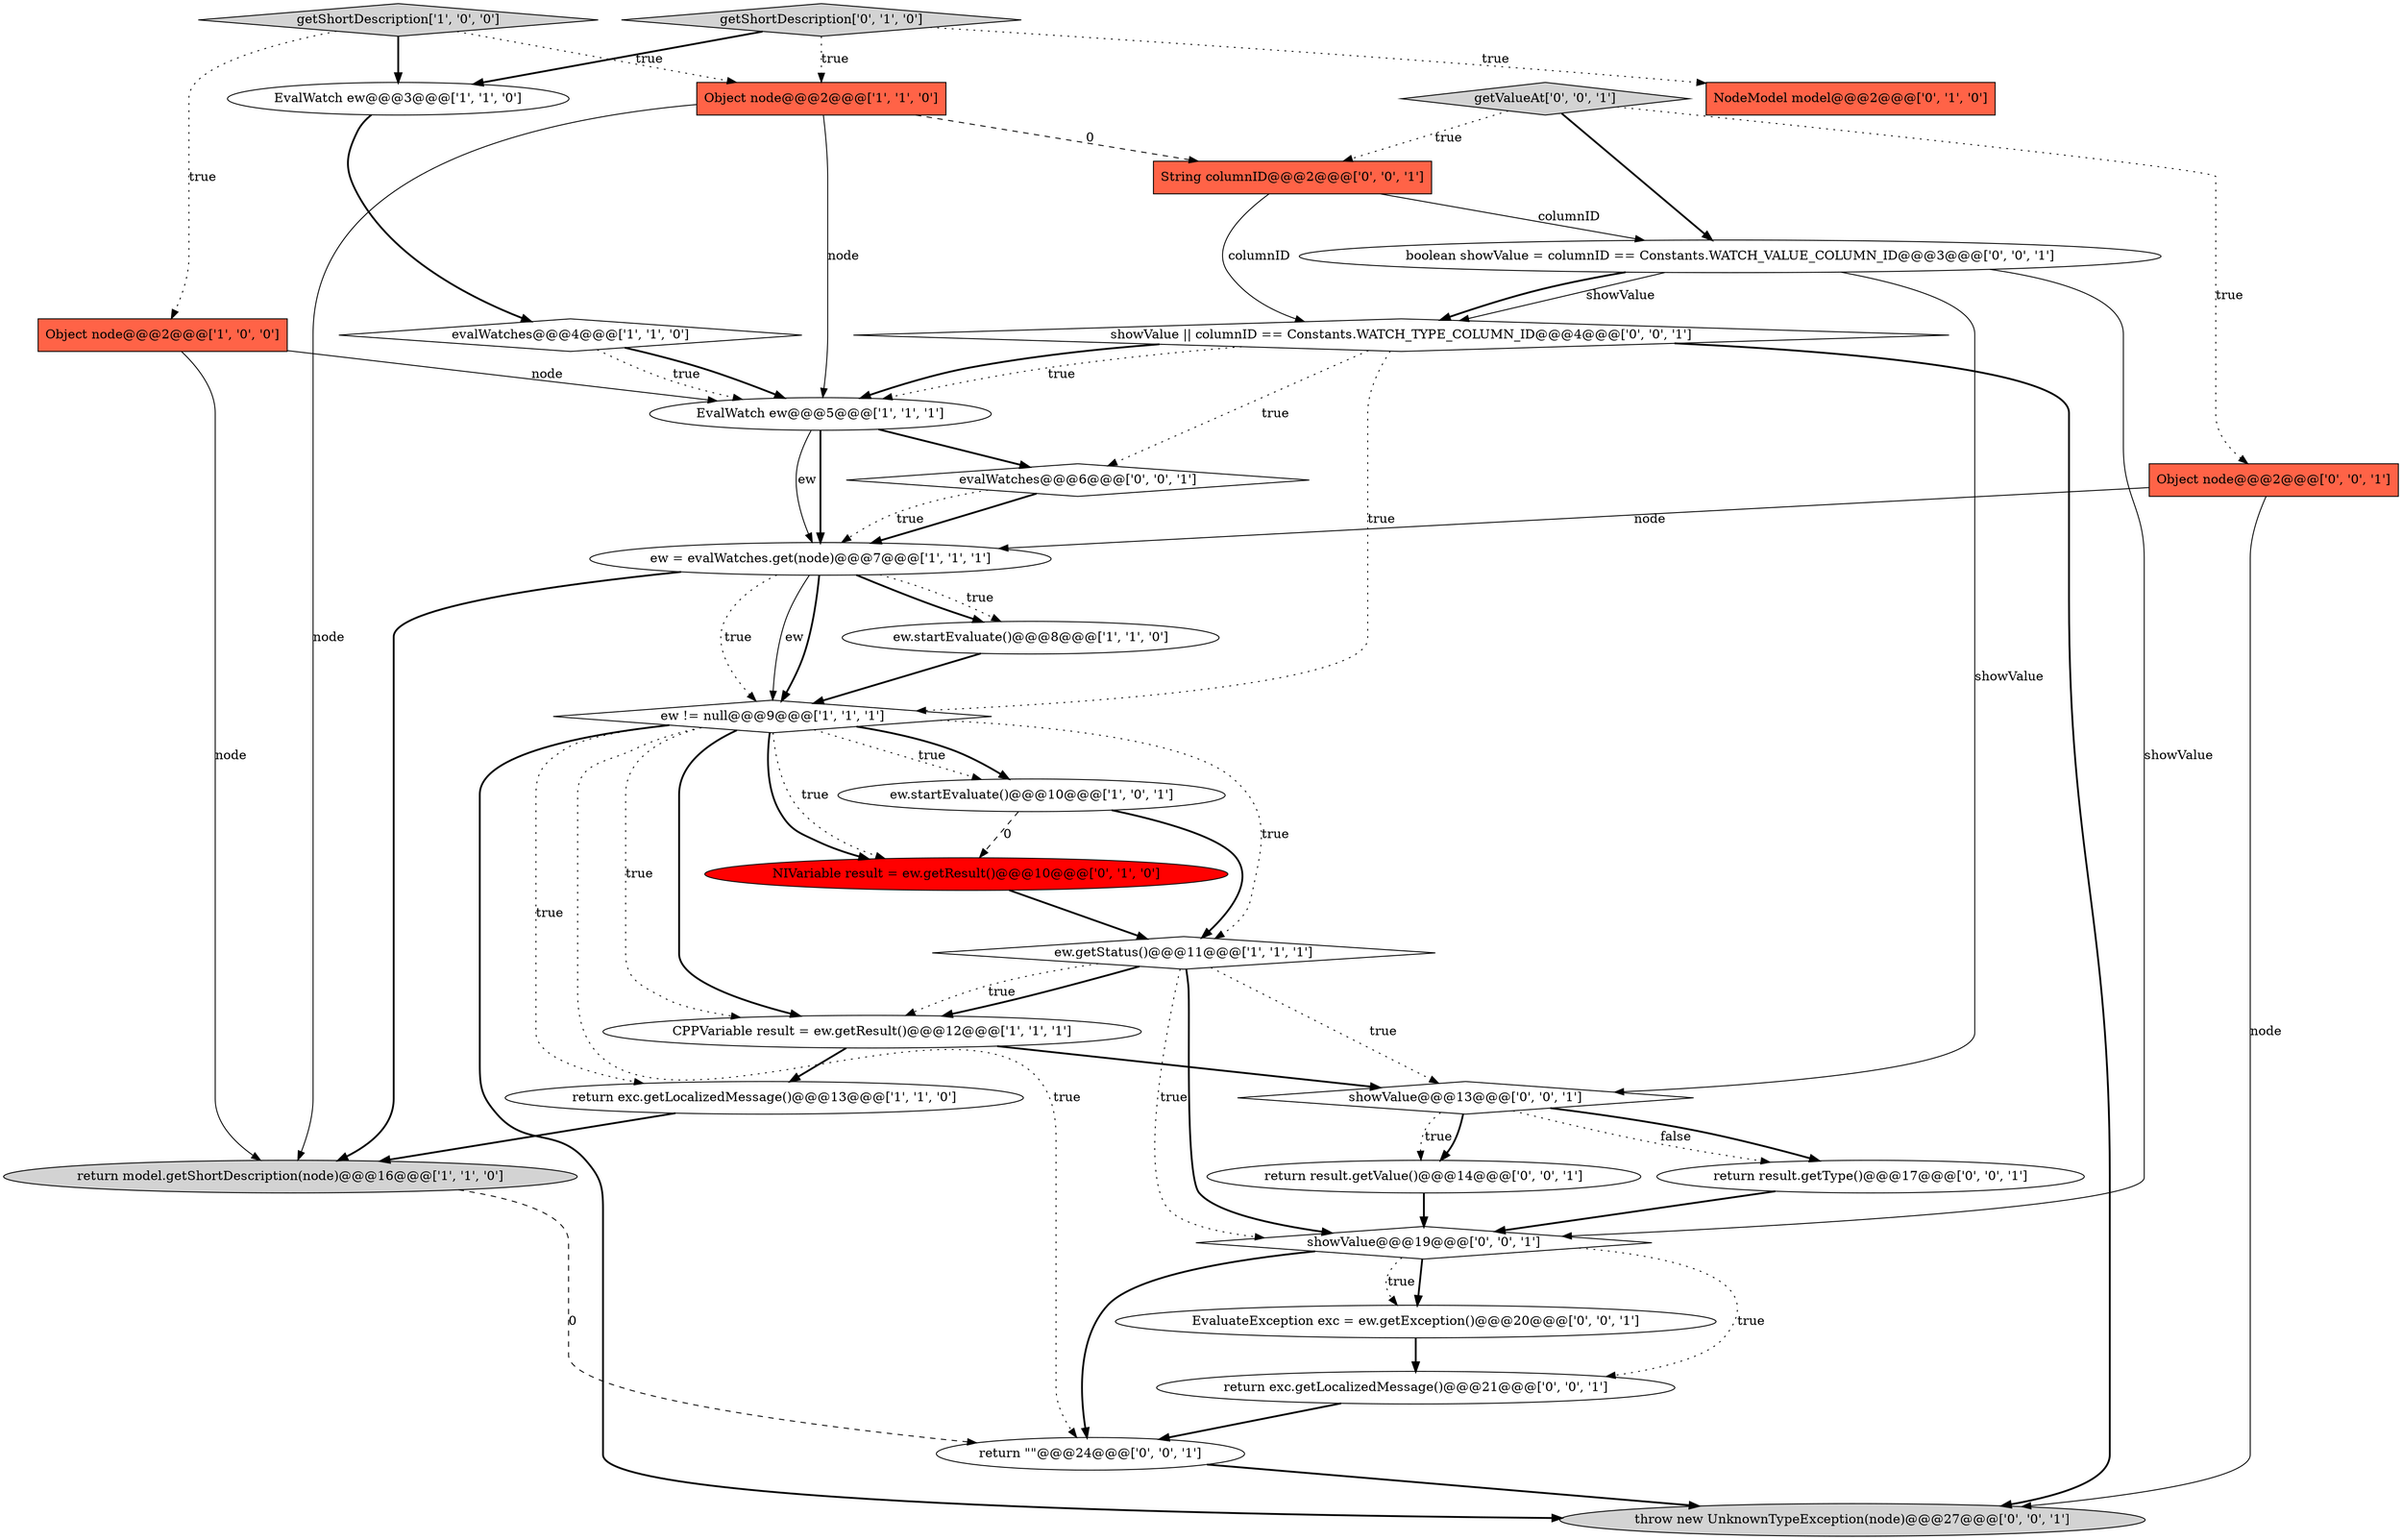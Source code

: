 digraph {
23 [style = filled, label = "showValue@@@13@@@['0', '0', '1']", fillcolor = white, shape = diamond image = "AAA0AAABBB3BBB"];
16 [style = filled, label = "NIVariable result = ew.getResult()@@@10@@@['0', '1', '0']", fillcolor = red, shape = ellipse image = "AAA1AAABBB2BBB"];
4 [style = filled, label = "evalWatches@@@4@@@['1', '1', '0']", fillcolor = white, shape = diamond image = "AAA0AAABBB1BBB"];
6 [style = filled, label = "getShortDescription['1', '0', '0']", fillcolor = lightgray, shape = diamond image = "AAA0AAABBB1BBB"];
30 [style = filled, label = "return result.getType()@@@17@@@['0', '0', '1']", fillcolor = white, shape = ellipse image = "AAA0AAABBB3BBB"];
24 [style = filled, label = "EvaluateException exc = ew.getException()@@@20@@@['0', '0', '1']", fillcolor = white, shape = ellipse image = "AAA0AAABBB3BBB"];
5 [style = filled, label = "CPPVariable result = ew.getResult()@@@12@@@['1', '1', '1']", fillcolor = white, shape = ellipse image = "AAA0AAABBB1BBB"];
8 [style = filled, label = "Object node@@@2@@@['1', '0', '0']", fillcolor = tomato, shape = box image = "AAA0AAABBB1BBB"];
13 [style = filled, label = "ew = evalWatches.get(node)@@@7@@@['1', '1', '1']", fillcolor = white, shape = ellipse image = "AAA0AAABBB1BBB"];
19 [style = filled, label = "return \"\"@@@24@@@['0', '0', '1']", fillcolor = white, shape = ellipse image = "AAA0AAABBB3BBB"];
17 [style = filled, label = "getValueAt['0', '0', '1']", fillcolor = lightgray, shape = diamond image = "AAA0AAABBB3BBB"];
11 [style = filled, label = "ew.startEvaluate()@@@10@@@['1', '0', '1']", fillcolor = white, shape = ellipse image = "AAA0AAABBB1BBB"];
0 [style = filled, label = "EvalWatch ew@@@3@@@['1', '1', '0']", fillcolor = white, shape = ellipse image = "AAA0AAABBB1BBB"];
7 [style = filled, label = "ew.getStatus()@@@11@@@['1', '1', '1']", fillcolor = white, shape = diamond image = "AAA0AAABBB1BBB"];
26 [style = filled, label = "boolean showValue = columnID == Constants.WATCH_VALUE_COLUMN_ID@@@3@@@['0', '0', '1']", fillcolor = white, shape = ellipse image = "AAA0AAABBB3BBB"];
27 [style = filled, label = "String columnID@@@2@@@['0', '0', '1']", fillcolor = tomato, shape = box image = "AAA0AAABBB3BBB"];
25 [style = filled, label = "evalWatches@@@6@@@['0', '0', '1']", fillcolor = white, shape = diamond image = "AAA0AAABBB3BBB"];
18 [style = filled, label = "return exc.getLocalizedMessage()@@@21@@@['0', '0', '1']", fillcolor = white, shape = ellipse image = "AAA0AAABBB3BBB"];
2 [style = filled, label = "ew != null@@@9@@@['1', '1', '1']", fillcolor = white, shape = diamond image = "AAA0AAABBB1BBB"];
10 [style = filled, label = "return exc.getLocalizedMessage()@@@13@@@['1', '1', '0']", fillcolor = white, shape = ellipse image = "AAA0AAABBB1BBB"];
22 [style = filled, label = "return result.getValue()@@@14@@@['0', '0', '1']", fillcolor = white, shape = ellipse image = "AAA0AAABBB3BBB"];
12 [style = filled, label = "Object node@@@2@@@['1', '1', '0']", fillcolor = tomato, shape = box image = "AAA0AAABBB1BBB"];
29 [style = filled, label = "showValue@@@19@@@['0', '0', '1']", fillcolor = white, shape = diamond image = "AAA0AAABBB3BBB"];
20 [style = filled, label = "Object node@@@2@@@['0', '0', '1']", fillcolor = tomato, shape = box image = "AAA0AAABBB3BBB"];
9 [style = filled, label = "ew.startEvaluate()@@@8@@@['1', '1', '0']", fillcolor = white, shape = ellipse image = "AAA0AAABBB1BBB"];
1 [style = filled, label = "EvalWatch ew@@@5@@@['1', '1', '1']", fillcolor = white, shape = ellipse image = "AAA0AAABBB1BBB"];
3 [style = filled, label = "return model.getShortDescription(node)@@@16@@@['1', '1', '0']", fillcolor = lightgray, shape = ellipse image = "AAA0AAABBB1BBB"];
21 [style = filled, label = "showValue || columnID == Constants.WATCH_TYPE_COLUMN_ID@@@4@@@['0', '0', '1']", fillcolor = white, shape = diamond image = "AAA0AAABBB3BBB"];
15 [style = filled, label = "NodeModel model@@@2@@@['0', '1', '0']", fillcolor = tomato, shape = box image = "AAA0AAABBB2BBB"];
14 [style = filled, label = "getShortDescription['0', '1', '0']", fillcolor = lightgray, shape = diamond image = "AAA0AAABBB2BBB"];
28 [style = filled, label = "throw new UnknownTypeException(node)@@@27@@@['0', '0', '1']", fillcolor = lightgray, shape = ellipse image = "AAA0AAABBB3BBB"];
2->10 [style = dotted, label="true"];
17->20 [style = dotted, label="true"];
5->10 [style = bold, label=""];
20->13 [style = solid, label="node"];
26->21 [style = solid, label="showValue"];
17->26 [style = bold, label=""];
29->18 [style = dotted, label="true"];
23->30 [style = bold, label=""];
14->12 [style = dotted, label="true"];
5->23 [style = bold, label=""];
21->1 [style = dotted, label="true"];
4->1 [style = dotted, label="true"];
12->3 [style = solid, label="node"];
9->2 [style = bold, label=""];
25->13 [style = bold, label=""];
23->22 [style = dotted, label="true"];
11->16 [style = dashed, label="0"];
27->21 [style = solid, label="columnID"];
16->7 [style = bold, label=""];
18->19 [style = bold, label=""];
22->29 [style = bold, label=""];
26->23 [style = solid, label="showValue"];
10->3 [style = bold, label=""];
21->2 [style = dotted, label="true"];
6->0 [style = bold, label=""];
20->28 [style = solid, label="node"];
25->13 [style = dotted, label="true"];
24->18 [style = bold, label=""];
2->16 [style = dotted, label="true"];
1->13 [style = bold, label=""];
30->29 [style = bold, label=""];
23->30 [style = dotted, label="false"];
26->29 [style = solid, label="showValue"];
8->1 [style = solid, label="node"];
21->28 [style = bold, label=""];
27->26 [style = solid, label="columnID"];
26->21 [style = bold, label=""];
2->11 [style = dotted, label="true"];
2->19 [style = dotted, label="true"];
13->2 [style = dotted, label="true"];
21->25 [style = dotted, label="true"];
7->5 [style = dotted, label="true"];
7->29 [style = dotted, label="true"];
14->15 [style = dotted, label="true"];
3->19 [style = dashed, label="0"];
7->5 [style = bold, label=""];
23->22 [style = bold, label=""];
7->23 [style = dotted, label="true"];
1->13 [style = solid, label="ew"];
13->3 [style = bold, label=""];
14->0 [style = bold, label=""];
29->19 [style = bold, label=""];
13->9 [style = dotted, label="true"];
0->4 [style = bold, label=""];
6->8 [style = dotted, label="true"];
2->7 [style = dotted, label="true"];
21->1 [style = bold, label=""];
13->2 [style = solid, label="ew"];
12->27 [style = dashed, label="0"];
4->1 [style = bold, label=""];
13->9 [style = bold, label=""];
19->28 [style = bold, label=""];
6->12 [style = dotted, label="true"];
12->1 [style = solid, label="node"];
2->5 [style = dotted, label="true"];
29->24 [style = bold, label=""];
29->24 [style = dotted, label="true"];
1->25 [style = bold, label=""];
2->28 [style = bold, label=""];
2->11 [style = bold, label=""];
17->27 [style = dotted, label="true"];
11->7 [style = bold, label=""];
8->3 [style = solid, label="node"];
2->5 [style = bold, label=""];
13->2 [style = bold, label=""];
7->29 [style = bold, label=""];
2->16 [style = bold, label=""];
}
